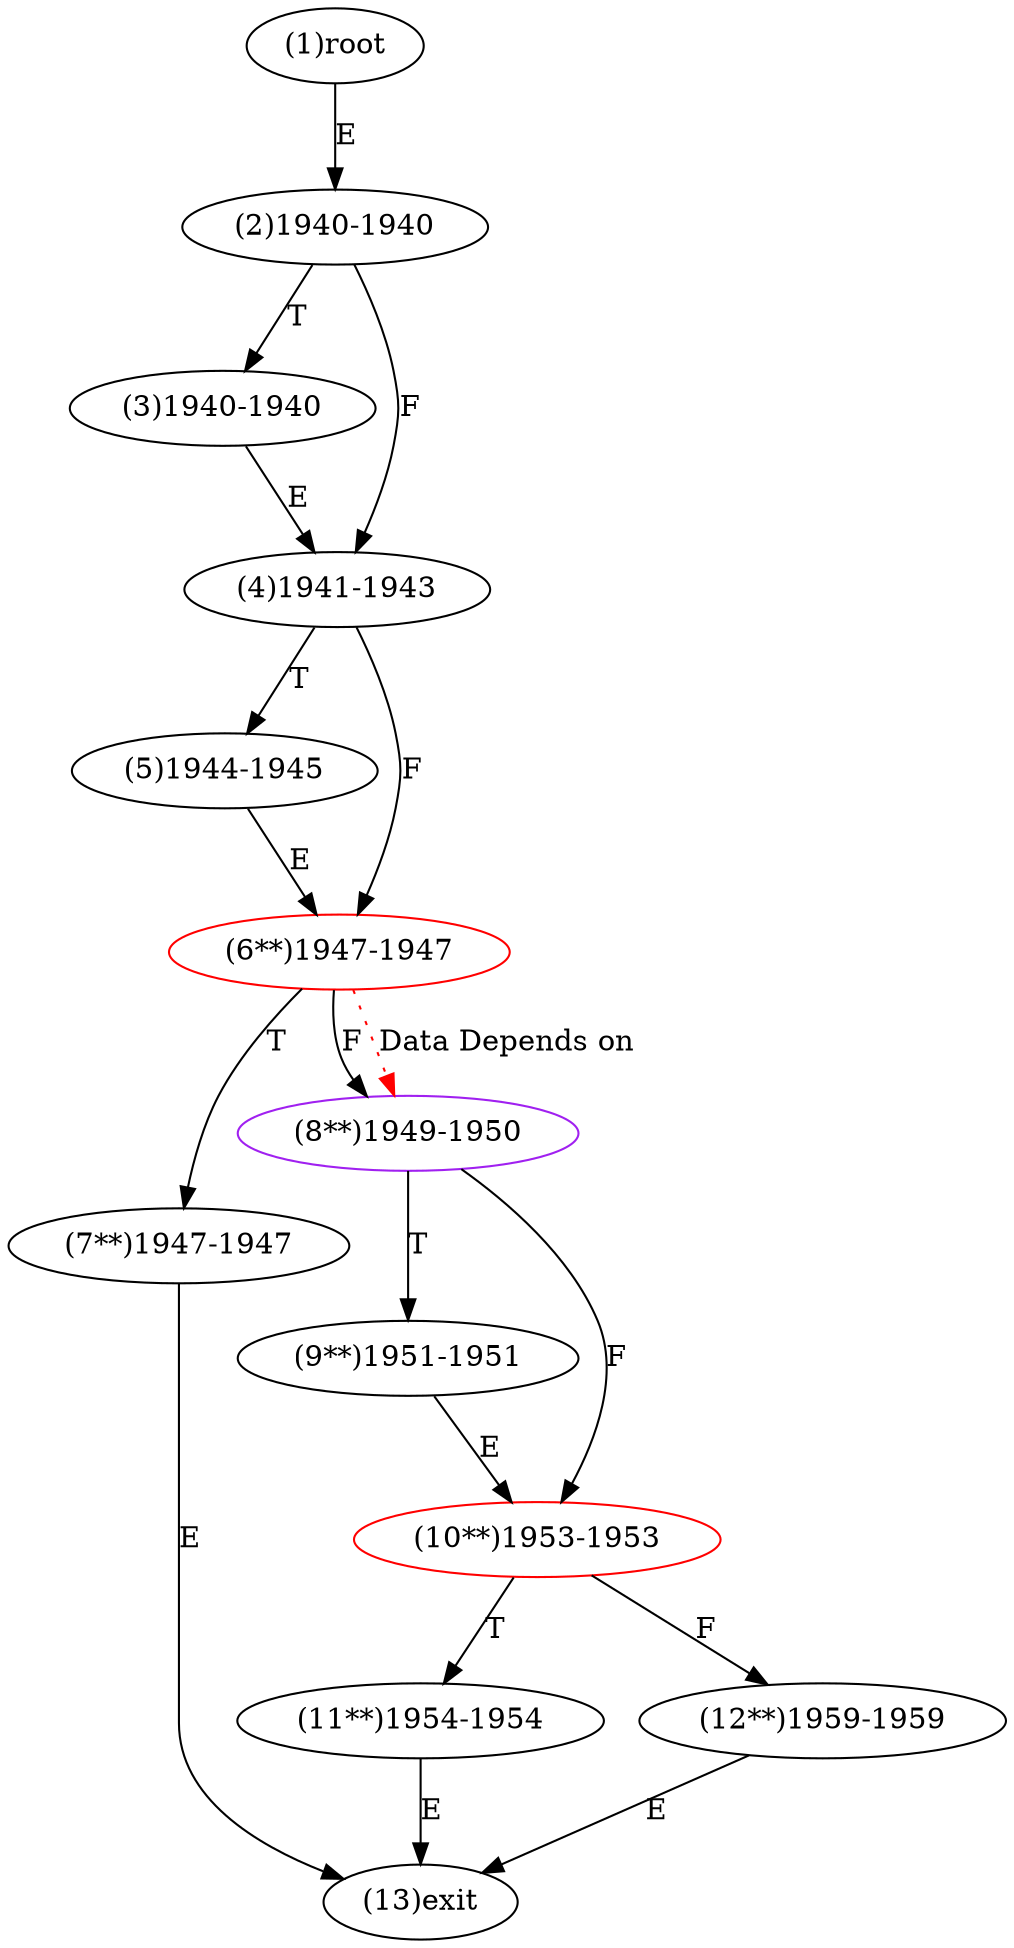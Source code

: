 digraph "" { 
1[ label="(1)root"];
2[ label="(2)1940-1940"];
3[ label="(3)1940-1940"];
4[ label="(4)1941-1943"];
5[ label="(5)1944-1945"];
6[ label="(6**)1947-1947",color=red];
7[ label="(7**)1947-1947"];
8[ label="(8**)1949-1950",color=purple];
9[ label="(9**)1951-1951"];
10[ label="(10**)1953-1953",color=red];
11[ label="(11**)1954-1954"];
12[ label="(12**)1959-1959"];
13[ label="(13)exit"];
1->2[ label="E"];
2->4[ label="F"];
2->3[ label="T"];
3->4[ label="E"];
4->6[ label="F"];
4->5[ label="T"];
5->6[ label="E"];
6->8[ label="F"];
6->7[ label="T"];
7->13[ label="E"];
8->10[ label="F"];
8->9[ label="T"];
9->10[ label="E"];
10->12[ label="F"];
10->11[ label="T"];
11->13[ label="E"];
12->13[ label="E"];
6->8[ color="red" label="Data Depends on" style = dotted ];
}